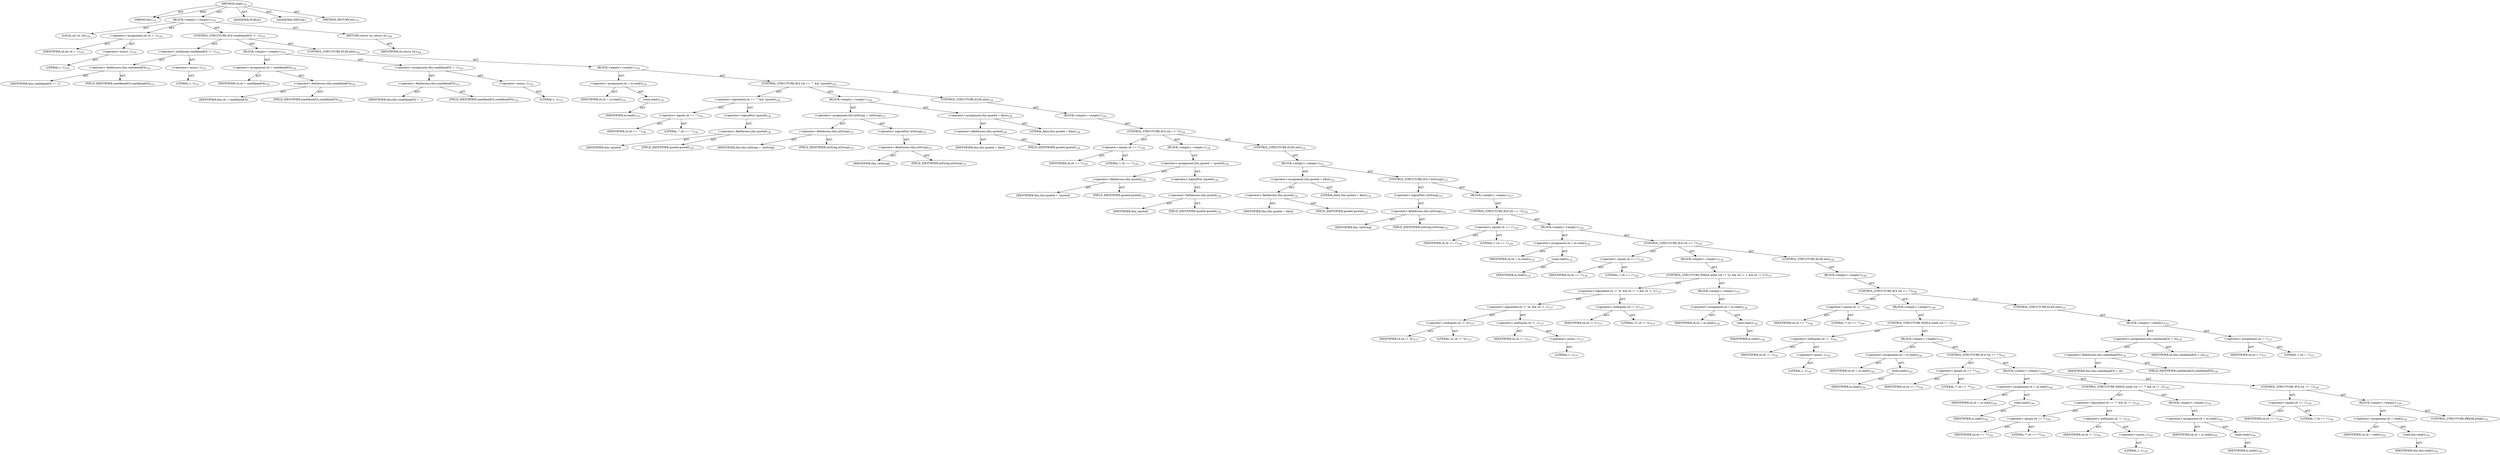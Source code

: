 digraph "read" {  
"111669149698" [label = <(METHOD,read)<SUB>119</SUB>> ]
"115964116992" [label = <(PARAM,this)<SUB>119</SUB>> ]
"25769803778" [label = <(BLOCK,&lt;empty&gt;,&lt;empty&gt;)<SUB>119</SUB>> ]
"94489280512" [label = <(LOCAL,int ch: int)<SUB>120</SUB>> ]
"30064771088" [label = <(&lt;operator&gt;.assignment,int ch = -1)<SUB>120</SUB>> ]
"68719476746" [label = <(IDENTIFIER,ch,int ch = -1)<SUB>120</SUB>> ]
"30064771089" [label = <(&lt;operator&gt;.minus,-1)<SUB>120</SUB>> ]
"90194313222" [label = <(LITERAL,1,-1)<SUB>120</SUB>> ]
"47244640256" [label = <(CONTROL_STRUCTURE,IF,if (readAheadCh != -1))<SUB>121</SUB>> ]
"30064771090" [label = <(&lt;operator&gt;.notEquals,readAheadCh != -1)<SUB>121</SUB>> ]
"30064771091" [label = <(&lt;operator&gt;.fieldAccess,this.readAheadCh)<SUB>121</SUB>> ]
"68719476747" [label = <(IDENTIFIER,this,readAheadCh != -1)> ]
"55834574854" [label = <(FIELD_IDENTIFIER,readAheadCh,readAheadCh)<SUB>121</SUB>> ]
"30064771092" [label = <(&lt;operator&gt;.minus,-1)<SUB>121</SUB>> ]
"90194313223" [label = <(LITERAL,1,-1)<SUB>121</SUB>> ]
"25769803779" [label = <(BLOCK,&lt;empty&gt;,&lt;empty&gt;)<SUB>121</SUB>> ]
"30064771093" [label = <(&lt;operator&gt;.assignment,ch = readAheadCh)<SUB>122</SUB>> ]
"68719476748" [label = <(IDENTIFIER,ch,ch = readAheadCh)<SUB>122</SUB>> ]
"30064771094" [label = <(&lt;operator&gt;.fieldAccess,this.readAheadCh)<SUB>122</SUB>> ]
"68719476749" [label = <(IDENTIFIER,this,ch = readAheadCh)> ]
"55834574855" [label = <(FIELD_IDENTIFIER,readAheadCh,readAheadCh)<SUB>122</SUB>> ]
"30064771095" [label = <(&lt;operator&gt;.assignment,this.readAheadCh = -1)<SUB>123</SUB>> ]
"30064771096" [label = <(&lt;operator&gt;.fieldAccess,this.readAheadCh)<SUB>123</SUB>> ]
"68719476750" [label = <(IDENTIFIER,this,this.readAheadCh = -1)> ]
"55834574856" [label = <(FIELD_IDENTIFIER,readAheadCh,readAheadCh)<SUB>123</SUB>> ]
"30064771097" [label = <(&lt;operator&gt;.minus,-1)<SUB>123</SUB>> ]
"90194313224" [label = <(LITERAL,1,-1)<SUB>123</SUB>> ]
"47244640257" [label = <(CONTROL_STRUCTURE,ELSE,else)<SUB>124</SUB>> ]
"25769803780" [label = <(BLOCK,&lt;empty&gt;,&lt;empty&gt;)<SUB>124</SUB>> ]
"30064771098" [label = <(&lt;operator&gt;.assignment,ch = in.read())<SUB>125</SUB>> ]
"68719476751" [label = <(IDENTIFIER,ch,ch = in.read())<SUB>125</SUB>> ]
"30064771099" [label = <(read,read())<SUB>125</SUB>> ]
"68719476752" [label = <(IDENTIFIER,in,read())<SUB>125</SUB>> ]
"47244640258" [label = <(CONTROL_STRUCTURE,IF,if (ch == '&quot;' &amp;&amp; !quoted))<SUB>126</SUB>> ]
"30064771100" [label = <(&lt;operator&gt;.logicalAnd,ch == '&quot;' &amp;&amp; !quoted)<SUB>126</SUB>> ]
"30064771101" [label = <(&lt;operator&gt;.equals,ch == '&quot;')<SUB>126</SUB>> ]
"68719476753" [label = <(IDENTIFIER,ch,ch == '&quot;')<SUB>126</SUB>> ]
"90194313225" [label = <(LITERAL,'&quot;',ch == '&quot;')<SUB>126</SUB>> ]
"30064771102" [label = <(&lt;operator&gt;.logicalNot,!quoted)<SUB>126</SUB>> ]
"30064771103" [label = <(&lt;operator&gt;.fieldAccess,this.quoted)<SUB>126</SUB>> ]
"68719476754" [label = <(IDENTIFIER,this,!quoted)> ]
"55834574857" [label = <(FIELD_IDENTIFIER,quoted,quoted)<SUB>126</SUB>> ]
"25769803781" [label = <(BLOCK,&lt;empty&gt;,&lt;empty&gt;)<SUB>126</SUB>> ]
"30064771104" [label = <(&lt;operator&gt;.assignment,this.inString = !inString)<SUB>127</SUB>> ]
"30064771105" [label = <(&lt;operator&gt;.fieldAccess,this.inString)<SUB>127</SUB>> ]
"68719476755" [label = <(IDENTIFIER,this,this.inString = !inString)> ]
"55834574858" [label = <(FIELD_IDENTIFIER,inString,inString)<SUB>127</SUB>> ]
"30064771106" [label = <(&lt;operator&gt;.logicalNot,!inString)<SUB>127</SUB>> ]
"30064771107" [label = <(&lt;operator&gt;.fieldAccess,this.inString)<SUB>127</SUB>> ]
"68719476756" [label = <(IDENTIFIER,this,!inString)> ]
"55834574859" [label = <(FIELD_IDENTIFIER,inString,inString)<SUB>127</SUB>> ]
"30064771108" [label = <(&lt;operator&gt;.assignment,this.quoted = false)<SUB>128</SUB>> ]
"30064771109" [label = <(&lt;operator&gt;.fieldAccess,this.quoted)<SUB>128</SUB>> ]
"68719476757" [label = <(IDENTIFIER,this,this.quoted = false)> ]
"55834574860" [label = <(FIELD_IDENTIFIER,quoted,quoted)<SUB>128</SUB>> ]
"90194313226" [label = <(LITERAL,false,this.quoted = false)<SUB>128</SUB>> ]
"47244640259" [label = <(CONTROL_STRUCTURE,ELSE,else)<SUB>129</SUB>> ]
"25769803782" [label = <(BLOCK,&lt;empty&gt;,&lt;empty&gt;)<SUB>129</SUB>> ]
"47244640260" [label = <(CONTROL_STRUCTURE,IF,if (ch == '\\'))<SUB>129</SUB>> ]
"30064771110" [label = <(&lt;operator&gt;.equals,ch == '\\')<SUB>129</SUB>> ]
"68719476758" [label = <(IDENTIFIER,ch,ch == '\\')<SUB>129</SUB>> ]
"90194313227" [label = <(LITERAL,'\\',ch == '\\')<SUB>129</SUB>> ]
"25769803783" [label = <(BLOCK,&lt;empty&gt;,&lt;empty&gt;)<SUB>129</SUB>> ]
"30064771111" [label = <(&lt;operator&gt;.assignment,this.quoted = !quoted)<SUB>130</SUB>> ]
"30064771112" [label = <(&lt;operator&gt;.fieldAccess,this.quoted)<SUB>130</SUB>> ]
"68719476759" [label = <(IDENTIFIER,this,this.quoted = !quoted)> ]
"55834574861" [label = <(FIELD_IDENTIFIER,quoted,quoted)<SUB>130</SUB>> ]
"30064771113" [label = <(&lt;operator&gt;.logicalNot,!quoted)<SUB>130</SUB>> ]
"30064771114" [label = <(&lt;operator&gt;.fieldAccess,this.quoted)<SUB>130</SUB>> ]
"68719476760" [label = <(IDENTIFIER,this,!quoted)> ]
"55834574862" [label = <(FIELD_IDENTIFIER,quoted,quoted)<SUB>130</SUB>> ]
"47244640261" [label = <(CONTROL_STRUCTURE,ELSE,else)<SUB>131</SUB>> ]
"25769803784" [label = <(BLOCK,&lt;empty&gt;,&lt;empty&gt;)<SUB>131</SUB>> ]
"30064771115" [label = <(&lt;operator&gt;.assignment,this.quoted = false)<SUB>132</SUB>> ]
"30064771116" [label = <(&lt;operator&gt;.fieldAccess,this.quoted)<SUB>132</SUB>> ]
"68719476761" [label = <(IDENTIFIER,this,this.quoted = false)> ]
"55834574863" [label = <(FIELD_IDENTIFIER,quoted,quoted)<SUB>132</SUB>> ]
"90194313228" [label = <(LITERAL,false,this.quoted = false)<SUB>132</SUB>> ]
"47244640262" [label = <(CONTROL_STRUCTURE,IF,if (!inString))<SUB>133</SUB>> ]
"30064771117" [label = <(&lt;operator&gt;.logicalNot,!inString)<SUB>133</SUB>> ]
"30064771118" [label = <(&lt;operator&gt;.fieldAccess,this.inString)<SUB>133</SUB>> ]
"68719476762" [label = <(IDENTIFIER,this,!inString)> ]
"55834574864" [label = <(FIELD_IDENTIFIER,inString,inString)<SUB>133</SUB>> ]
"25769803785" [label = <(BLOCK,&lt;empty&gt;,&lt;empty&gt;)<SUB>133</SUB>> ]
"47244640263" [label = <(CONTROL_STRUCTURE,IF,if (ch == '/'))<SUB>134</SUB>> ]
"30064771119" [label = <(&lt;operator&gt;.equals,ch == '/')<SUB>134</SUB>> ]
"68719476763" [label = <(IDENTIFIER,ch,ch == '/')<SUB>134</SUB>> ]
"90194313229" [label = <(LITERAL,'/',ch == '/')<SUB>134</SUB>> ]
"25769803786" [label = <(BLOCK,&lt;empty&gt;,&lt;empty&gt;)<SUB>134</SUB>> ]
"30064771120" [label = <(&lt;operator&gt;.assignment,ch = in.read())<SUB>135</SUB>> ]
"68719476764" [label = <(IDENTIFIER,ch,ch = in.read())<SUB>135</SUB>> ]
"30064771121" [label = <(read,read())<SUB>135</SUB>> ]
"68719476765" [label = <(IDENTIFIER,in,read())<SUB>135</SUB>> ]
"47244640264" [label = <(CONTROL_STRUCTURE,IF,if (ch == '/'))<SUB>136</SUB>> ]
"30064771122" [label = <(&lt;operator&gt;.equals,ch == '/')<SUB>136</SUB>> ]
"68719476766" [label = <(IDENTIFIER,ch,ch == '/')<SUB>136</SUB>> ]
"90194313230" [label = <(LITERAL,'/',ch == '/')<SUB>136</SUB>> ]
"25769803787" [label = <(BLOCK,&lt;empty&gt;,&lt;empty&gt;)<SUB>136</SUB>> ]
"47244640265" [label = <(CONTROL_STRUCTURE,WHILE,while (ch != '\n' &amp;&amp; ch != -1 &amp;&amp; ch != '\r'))<SUB>137</SUB>> ]
"30064771123" [label = <(&lt;operator&gt;.logicalAnd,ch != '\n' &amp;&amp; ch != -1 &amp;&amp; ch != '\r')<SUB>137</SUB>> ]
"30064771124" [label = <(&lt;operator&gt;.logicalAnd,ch != '\n' &amp;&amp; ch != -1)<SUB>137</SUB>> ]
"30064771125" [label = <(&lt;operator&gt;.notEquals,ch != '\n')<SUB>137</SUB>> ]
"68719476767" [label = <(IDENTIFIER,ch,ch != '\n')<SUB>137</SUB>> ]
"90194313231" [label = <(LITERAL,'\n',ch != '\n')<SUB>137</SUB>> ]
"30064771126" [label = <(&lt;operator&gt;.notEquals,ch != -1)<SUB>137</SUB>> ]
"68719476768" [label = <(IDENTIFIER,ch,ch != -1)<SUB>137</SUB>> ]
"30064771127" [label = <(&lt;operator&gt;.minus,-1)<SUB>137</SUB>> ]
"90194313232" [label = <(LITERAL,1,-1)<SUB>137</SUB>> ]
"30064771128" [label = <(&lt;operator&gt;.notEquals,ch != '\r')<SUB>137</SUB>> ]
"68719476769" [label = <(IDENTIFIER,ch,ch != '\r')<SUB>137</SUB>> ]
"90194313233" [label = <(LITERAL,'\r',ch != '\r')<SUB>137</SUB>> ]
"25769803788" [label = <(BLOCK,&lt;empty&gt;,&lt;empty&gt;)<SUB>137</SUB>> ]
"30064771129" [label = <(&lt;operator&gt;.assignment,ch = in.read())<SUB>138</SUB>> ]
"68719476770" [label = <(IDENTIFIER,ch,ch = in.read())<SUB>138</SUB>> ]
"30064771130" [label = <(read,read())<SUB>138</SUB>> ]
"68719476771" [label = <(IDENTIFIER,in,read())<SUB>138</SUB>> ]
"47244640266" [label = <(CONTROL_STRUCTURE,ELSE,else)<SUB>140</SUB>> ]
"25769803789" [label = <(BLOCK,&lt;empty&gt;,&lt;empty&gt;)<SUB>140</SUB>> ]
"47244640267" [label = <(CONTROL_STRUCTURE,IF,if (ch == '*'))<SUB>140</SUB>> ]
"30064771131" [label = <(&lt;operator&gt;.equals,ch == '*')<SUB>140</SUB>> ]
"68719476772" [label = <(IDENTIFIER,ch,ch == '*')<SUB>140</SUB>> ]
"90194313234" [label = <(LITERAL,'*',ch == '*')<SUB>140</SUB>> ]
"25769803790" [label = <(BLOCK,&lt;empty&gt;,&lt;empty&gt;)<SUB>140</SUB>> ]
"47244640268" [label = <(CONTROL_STRUCTURE,WHILE,while (ch != -1))<SUB>141</SUB>> ]
"30064771132" [label = <(&lt;operator&gt;.notEquals,ch != -1)<SUB>141</SUB>> ]
"68719476773" [label = <(IDENTIFIER,ch,ch != -1)<SUB>141</SUB>> ]
"30064771133" [label = <(&lt;operator&gt;.minus,-1)<SUB>141</SUB>> ]
"90194313235" [label = <(LITERAL,1,-1)<SUB>141</SUB>> ]
"25769803791" [label = <(BLOCK,&lt;empty&gt;,&lt;empty&gt;)<SUB>141</SUB>> ]
"30064771134" [label = <(&lt;operator&gt;.assignment,ch = in.read())<SUB>142</SUB>> ]
"68719476774" [label = <(IDENTIFIER,ch,ch = in.read())<SUB>142</SUB>> ]
"30064771135" [label = <(read,read())<SUB>142</SUB>> ]
"68719476775" [label = <(IDENTIFIER,in,read())<SUB>142</SUB>> ]
"47244640269" [label = <(CONTROL_STRUCTURE,IF,if (ch == '*'))<SUB>143</SUB>> ]
"30064771136" [label = <(&lt;operator&gt;.equals,ch == '*')<SUB>143</SUB>> ]
"68719476776" [label = <(IDENTIFIER,ch,ch == '*')<SUB>143</SUB>> ]
"90194313236" [label = <(LITERAL,'*',ch == '*')<SUB>143</SUB>> ]
"25769803792" [label = <(BLOCK,&lt;empty&gt;,&lt;empty&gt;)<SUB>143</SUB>> ]
"30064771137" [label = <(&lt;operator&gt;.assignment,ch = in.read())<SUB>144</SUB>> ]
"68719476777" [label = <(IDENTIFIER,ch,ch = in.read())<SUB>144</SUB>> ]
"30064771138" [label = <(read,read())<SUB>144</SUB>> ]
"68719476778" [label = <(IDENTIFIER,in,read())<SUB>144</SUB>> ]
"47244640270" [label = <(CONTROL_STRUCTURE,WHILE,while (ch == '*' &amp;&amp; ch != -1))<SUB>145</SUB>> ]
"30064771139" [label = <(&lt;operator&gt;.logicalAnd,ch == '*' &amp;&amp; ch != -1)<SUB>145</SUB>> ]
"30064771140" [label = <(&lt;operator&gt;.equals,ch == '*')<SUB>145</SUB>> ]
"68719476779" [label = <(IDENTIFIER,ch,ch == '*')<SUB>145</SUB>> ]
"90194313237" [label = <(LITERAL,'*',ch == '*')<SUB>145</SUB>> ]
"30064771141" [label = <(&lt;operator&gt;.notEquals,ch != -1)<SUB>145</SUB>> ]
"68719476780" [label = <(IDENTIFIER,ch,ch != -1)<SUB>145</SUB>> ]
"30064771142" [label = <(&lt;operator&gt;.minus,-1)<SUB>145</SUB>> ]
"90194313238" [label = <(LITERAL,1,-1)<SUB>145</SUB>> ]
"25769803793" [label = <(BLOCK,&lt;empty&gt;,&lt;empty&gt;)<SUB>145</SUB>> ]
"30064771143" [label = <(&lt;operator&gt;.assignment,ch = in.read())<SUB>146</SUB>> ]
"68719476781" [label = <(IDENTIFIER,ch,ch = in.read())<SUB>146</SUB>> ]
"30064771144" [label = <(read,read())<SUB>146</SUB>> ]
"68719476782" [label = <(IDENTIFIER,in,read())<SUB>146</SUB>> ]
"47244640271" [label = <(CONTROL_STRUCTURE,IF,if (ch == '/'))<SUB>149</SUB>> ]
"30064771145" [label = <(&lt;operator&gt;.equals,ch == '/')<SUB>149</SUB>> ]
"68719476783" [label = <(IDENTIFIER,ch,ch == '/')<SUB>149</SUB>> ]
"90194313239" [label = <(LITERAL,'/',ch == '/')<SUB>149</SUB>> ]
"25769803794" [label = <(BLOCK,&lt;empty&gt;,&lt;empty&gt;)<SUB>149</SUB>> ]
"30064771146" [label = <(&lt;operator&gt;.assignment,ch = read())<SUB>150</SUB>> ]
"68719476784" [label = <(IDENTIFIER,ch,ch = read())<SUB>150</SUB>> ]
"30064771147" [label = <(read,this.read())<SUB>150</SUB>> ]
"68719476736" [label = <(IDENTIFIER,this,this.read())<SUB>150</SUB>> ]
"47244640272" [label = <(CONTROL_STRUCTURE,BREAK,break;)<SUB>151</SUB>> ]
"47244640273" [label = <(CONTROL_STRUCTURE,ELSE,else)<SUB>155</SUB>> ]
"25769803795" [label = <(BLOCK,&lt;empty&gt;,&lt;empty&gt;)<SUB>155</SUB>> ]
"30064771148" [label = <(&lt;operator&gt;.assignment,this.readAheadCh = ch)<SUB>156</SUB>> ]
"30064771149" [label = <(&lt;operator&gt;.fieldAccess,this.readAheadCh)<SUB>156</SUB>> ]
"68719476785" [label = <(IDENTIFIER,this,this.readAheadCh = ch)> ]
"55834574865" [label = <(FIELD_IDENTIFIER,readAheadCh,readAheadCh)<SUB>156</SUB>> ]
"68719476786" [label = <(IDENTIFIER,ch,this.readAheadCh = ch)<SUB>156</SUB>> ]
"30064771150" [label = <(&lt;operator&gt;.assignment,ch = '/')<SUB>157</SUB>> ]
"68719476787" [label = <(IDENTIFIER,ch,ch = '/')<SUB>157</SUB>> ]
"90194313240" [label = <(LITERAL,'/',ch = '/')<SUB>157</SUB>> ]
"146028888064" [label = <(RETURN,return ch;,return ch;)<SUB>164</SUB>> ]
"68719476788" [label = <(IDENTIFIER,ch,return ch;)<SUB>164</SUB>> ]
"133143986183" [label = <(MODIFIER,PUBLIC)> ]
"133143986184" [label = <(MODIFIER,VIRTUAL)> ]
"128849018882" [label = <(METHOD_RETURN,int)<SUB>119</SUB>> ]
  "111669149698" -> "115964116992"  [ label = "AST: "] 
  "111669149698" -> "25769803778"  [ label = "AST: "] 
  "111669149698" -> "133143986183"  [ label = "AST: "] 
  "111669149698" -> "133143986184"  [ label = "AST: "] 
  "111669149698" -> "128849018882"  [ label = "AST: "] 
  "25769803778" -> "94489280512"  [ label = "AST: "] 
  "25769803778" -> "30064771088"  [ label = "AST: "] 
  "25769803778" -> "47244640256"  [ label = "AST: "] 
  "25769803778" -> "146028888064"  [ label = "AST: "] 
  "30064771088" -> "68719476746"  [ label = "AST: "] 
  "30064771088" -> "30064771089"  [ label = "AST: "] 
  "30064771089" -> "90194313222"  [ label = "AST: "] 
  "47244640256" -> "30064771090"  [ label = "AST: "] 
  "47244640256" -> "25769803779"  [ label = "AST: "] 
  "47244640256" -> "47244640257"  [ label = "AST: "] 
  "30064771090" -> "30064771091"  [ label = "AST: "] 
  "30064771090" -> "30064771092"  [ label = "AST: "] 
  "30064771091" -> "68719476747"  [ label = "AST: "] 
  "30064771091" -> "55834574854"  [ label = "AST: "] 
  "30064771092" -> "90194313223"  [ label = "AST: "] 
  "25769803779" -> "30064771093"  [ label = "AST: "] 
  "25769803779" -> "30064771095"  [ label = "AST: "] 
  "30064771093" -> "68719476748"  [ label = "AST: "] 
  "30064771093" -> "30064771094"  [ label = "AST: "] 
  "30064771094" -> "68719476749"  [ label = "AST: "] 
  "30064771094" -> "55834574855"  [ label = "AST: "] 
  "30064771095" -> "30064771096"  [ label = "AST: "] 
  "30064771095" -> "30064771097"  [ label = "AST: "] 
  "30064771096" -> "68719476750"  [ label = "AST: "] 
  "30064771096" -> "55834574856"  [ label = "AST: "] 
  "30064771097" -> "90194313224"  [ label = "AST: "] 
  "47244640257" -> "25769803780"  [ label = "AST: "] 
  "25769803780" -> "30064771098"  [ label = "AST: "] 
  "25769803780" -> "47244640258"  [ label = "AST: "] 
  "30064771098" -> "68719476751"  [ label = "AST: "] 
  "30064771098" -> "30064771099"  [ label = "AST: "] 
  "30064771099" -> "68719476752"  [ label = "AST: "] 
  "47244640258" -> "30064771100"  [ label = "AST: "] 
  "47244640258" -> "25769803781"  [ label = "AST: "] 
  "47244640258" -> "47244640259"  [ label = "AST: "] 
  "30064771100" -> "30064771101"  [ label = "AST: "] 
  "30064771100" -> "30064771102"  [ label = "AST: "] 
  "30064771101" -> "68719476753"  [ label = "AST: "] 
  "30064771101" -> "90194313225"  [ label = "AST: "] 
  "30064771102" -> "30064771103"  [ label = "AST: "] 
  "30064771103" -> "68719476754"  [ label = "AST: "] 
  "30064771103" -> "55834574857"  [ label = "AST: "] 
  "25769803781" -> "30064771104"  [ label = "AST: "] 
  "25769803781" -> "30064771108"  [ label = "AST: "] 
  "30064771104" -> "30064771105"  [ label = "AST: "] 
  "30064771104" -> "30064771106"  [ label = "AST: "] 
  "30064771105" -> "68719476755"  [ label = "AST: "] 
  "30064771105" -> "55834574858"  [ label = "AST: "] 
  "30064771106" -> "30064771107"  [ label = "AST: "] 
  "30064771107" -> "68719476756"  [ label = "AST: "] 
  "30064771107" -> "55834574859"  [ label = "AST: "] 
  "30064771108" -> "30064771109"  [ label = "AST: "] 
  "30064771108" -> "90194313226"  [ label = "AST: "] 
  "30064771109" -> "68719476757"  [ label = "AST: "] 
  "30064771109" -> "55834574860"  [ label = "AST: "] 
  "47244640259" -> "25769803782"  [ label = "AST: "] 
  "25769803782" -> "47244640260"  [ label = "AST: "] 
  "47244640260" -> "30064771110"  [ label = "AST: "] 
  "47244640260" -> "25769803783"  [ label = "AST: "] 
  "47244640260" -> "47244640261"  [ label = "AST: "] 
  "30064771110" -> "68719476758"  [ label = "AST: "] 
  "30064771110" -> "90194313227"  [ label = "AST: "] 
  "25769803783" -> "30064771111"  [ label = "AST: "] 
  "30064771111" -> "30064771112"  [ label = "AST: "] 
  "30064771111" -> "30064771113"  [ label = "AST: "] 
  "30064771112" -> "68719476759"  [ label = "AST: "] 
  "30064771112" -> "55834574861"  [ label = "AST: "] 
  "30064771113" -> "30064771114"  [ label = "AST: "] 
  "30064771114" -> "68719476760"  [ label = "AST: "] 
  "30064771114" -> "55834574862"  [ label = "AST: "] 
  "47244640261" -> "25769803784"  [ label = "AST: "] 
  "25769803784" -> "30064771115"  [ label = "AST: "] 
  "25769803784" -> "47244640262"  [ label = "AST: "] 
  "30064771115" -> "30064771116"  [ label = "AST: "] 
  "30064771115" -> "90194313228"  [ label = "AST: "] 
  "30064771116" -> "68719476761"  [ label = "AST: "] 
  "30064771116" -> "55834574863"  [ label = "AST: "] 
  "47244640262" -> "30064771117"  [ label = "AST: "] 
  "47244640262" -> "25769803785"  [ label = "AST: "] 
  "30064771117" -> "30064771118"  [ label = "AST: "] 
  "30064771118" -> "68719476762"  [ label = "AST: "] 
  "30064771118" -> "55834574864"  [ label = "AST: "] 
  "25769803785" -> "47244640263"  [ label = "AST: "] 
  "47244640263" -> "30064771119"  [ label = "AST: "] 
  "47244640263" -> "25769803786"  [ label = "AST: "] 
  "30064771119" -> "68719476763"  [ label = "AST: "] 
  "30064771119" -> "90194313229"  [ label = "AST: "] 
  "25769803786" -> "30064771120"  [ label = "AST: "] 
  "25769803786" -> "47244640264"  [ label = "AST: "] 
  "30064771120" -> "68719476764"  [ label = "AST: "] 
  "30064771120" -> "30064771121"  [ label = "AST: "] 
  "30064771121" -> "68719476765"  [ label = "AST: "] 
  "47244640264" -> "30064771122"  [ label = "AST: "] 
  "47244640264" -> "25769803787"  [ label = "AST: "] 
  "47244640264" -> "47244640266"  [ label = "AST: "] 
  "30064771122" -> "68719476766"  [ label = "AST: "] 
  "30064771122" -> "90194313230"  [ label = "AST: "] 
  "25769803787" -> "47244640265"  [ label = "AST: "] 
  "47244640265" -> "30064771123"  [ label = "AST: "] 
  "47244640265" -> "25769803788"  [ label = "AST: "] 
  "30064771123" -> "30064771124"  [ label = "AST: "] 
  "30064771123" -> "30064771128"  [ label = "AST: "] 
  "30064771124" -> "30064771125"  [ label = "AST: "] 
  "30064771124" -> "30064771126"  [ label = "AST: "] 
  "30064771125" -> "68719476767"  [ label = "AST: "] 
  "30064771125" -> "90194313231"  [ label = "AST: "] 
  "30064771126" -> "68719476768"  [ label = "AST: "] 
  "30064771126" -> "30064771127"  [ label = "AST: "] 
  "30064771127" -> "90194313232"  [ label = "AST: "] 
  "30064771128" -> "68719476769"  [ label = "AST: "] 
  "30064771128" -> "90194313233"  [ label = "AST: "] 
  "25769803788" -> "30064771129"  [ label = "AST: "] 
  "30064771129" -> "68719476770"  [ label = "AST: "] 
  "30064771129" -> "30064771130"  [ label = "AST: "] 
  "30064771130" -> "68719476771"  [ label = "AST: "] 
  "47244640266" -> "25769803789"  [ label = "AST: "] 
  "25769803789" -> "47244640267"  [ label = "AST: "] 
  "47244640267" -> "30064771131"  [ label = "AST: "] 
  "47244640267" -> "25769803790"  [ label = "AST: "] 
  "47244640267" -> "47244640273"  [ label = "AST: "] 
  "30064771131" -> "68719476772"  [ label = "AST: "] 
  "30064771131" -> "90194313234"  [ label = "AST: "] 
  "25769803790" -> "47244640268"  [ label = "AST: "] 
  "47244640268" -> "30064771132"  [ label = "AST: "] 
  "47244640268" -> "25769803791"  [ label = "AST: "] 
  "30064771132" -> "68719476773"  [ label = "AST: "] 
  "30064771132" -> "30064771133"  [ label = "AST: "] 
  "30064771133" -> "90194313235"  [ label = "AST: "] 
  "25769803791" -> "30064771134"  [ label = "AST: "] 
  "25769803791" -> "47244640269"  [ label = "AST: "] 
  "30064771134" -> "68719476774"  [ label = "AST: "] 
  "30064771134" -> "30064771135"  [ label = "AST: "] 
  "30064771135" -> "68719476775"  [ label = "AST: "] 
  "47244640269" -> "30064771136"  [ label = "AST: "] 
  "47244640269" -> "25769803792"  [ label = "AST: "] 
  "30064771136" -> "68719476776"  [ label = "AST: "] 
  "30064771136" -> "90194313236"  [ label = "AST: "] 
  "25769803792" -> "30064771137"  [ label = "AST: "] 
  "25769803792" -> "47244640270"  [ label = "AST: "] 
  "25769803792" -> "47244640271"  [ label = "AST: "] 
  "30064771137" -> "68719476777"  [ label = "AST: "] 
  "30064771137" -> "30064771138"  [ label = "AST: "] 
  "30064771138" -> "68719476778"  [ label = "AST: "] 
  "47244640270" -> "30064771139"  [ label = "AST: "] 
  "47244640270" -> "25769803793"  [ label = "AST: "] 
  "30064771139" -> "30064771140"  [ label = "AST: "] 
  "30064771139" -> "30064771141"  [ label = "AST: "] 
  "30064771140" -> "68719476779"  [ label = "AST: "] 
  "30064771140" -> "90194313237"  [ label = "AST: "] 
  "30064771141" -> "68719476780"  [ label = "AST: "] 
  "30064771141" -> "30064771142"  [ label = "AST: "] 
  "30064771142" -> "90194313238"  [ label = "AST: "] 
  "25769803793" -> "30064771143"  [ label = "AST: "] 
  "30064771143" -> "68719476781"  [ label = "AST: "] 
  "30064771143" -> "30064771144"  [ label = "AST: "] 
  "30064771144" -> "68719476782"  [ label = "AST: "] 
  "47244640271" -> "30064771145"  [ label = "AST: "] 
  "47244640271" -> "25769803794"  [ label = "AST: "] 
  "30064771145" -> "68719476783"  [ label = "AST: "] 
  "30064771145" -> "90194313239"  [ label = "AST: "] 
  "25769803794" -> "30064771146"  [ label = "AST: "] 
  "25769803794" -> "47244640272"  [ label = "AST: "] 
  "30064771146" -> "68719476784"  [ label = "AST: "] 
  "30064771146" -> "30064771147"  [ label = "AST: "] 
  "30064771147" -> "68719476736"  [ label = "AST: "] 
  "47244640273" -> "25769803795"  [ label = "AST: "] 
  "25769803795" -> "30064771148"  [ label = "AST: "] 
  "25769803795" -> "30064771150"  [ label = "AST: "] 
  "30064771148" -> "30064771149"  [ label = "AST: "] 
  "30064771148" -> "68719476786"  [ label = "AST: "] 
  "30064771149" -> "68719476785"  [ label = "AST: "] 
  "30064771149" -> "55834574865"  [ label = "AST: "] 
  "30064771150" -> "68719476787"  [ label = "AST: "] 
  "30064771150" -> "90194313240"  [ label = "AST: "] 
  "146028888064" -> "68719476788"  [ label = "AST: "] 
  "111669149698" -> "115964116992"  [ label = "DDG: "] 
}
